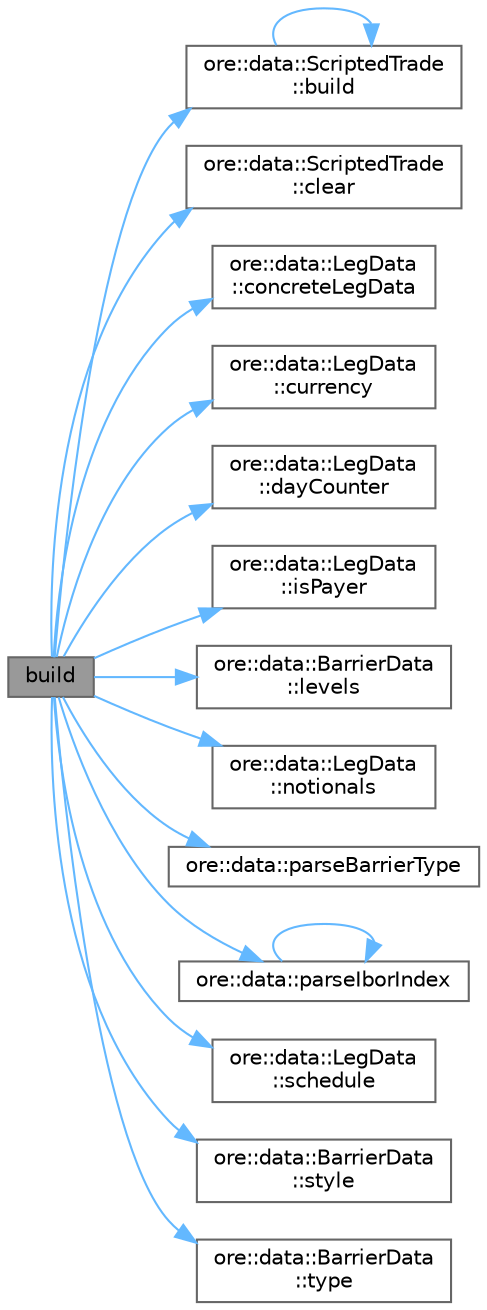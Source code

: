 digraph "build"
{
 // INTERACTIVE_SVG=YES
 // LATEX_PDF_SIZE
  bgcolor="transparent";
  edge [fontname=Helvetica,fontsize=10,labelfontname=Helvetica,labelfontsize=10];
  node [fontname=Helvetica,fontsize=10,shape=box,height=0.2,width=0.4];
  rankdir="LR";
  Node1 [label="build",height=0.2,width=0.4,color="gray40", fillcolor="grey60", style="filled", fontcolor="black",tooltip=" "];
  Node1 -> Node2 [color="steelblue1",style="solid"];
  Node2 [label="ore::data::ScriptedTrade\l::build",height=0.2,width=0.4,color="grey40", fillcolor="white", style="filled",URL="$classore_1_1data_1_1_scripted_trade.html#a9c636e31b77522b708a0b20e376209aa",tooltip=" "];
  Node2 -> Node2 [color="steelblue1",style="solid"];
  Node1 -> Node3 [color="steelblue1",style="solid"];
  Node3 [label="ore::data::ScriptedTrade\l::clear",height=0.2,width=0.4,color="grey40", fillcolor="white", style="filled",URL="$classore_1_1data_1_1_scripted_trade.html#ac8bb3912a3ce86b15842e79d0b421204",tooltip=" "];
  Node1 -> Node4 [color="steelblue1",style="solid"];
  Node4 [label="ore::data::LegData\l::concreteLegData",height=0.2,width=0.4,color="grey40", fillcolor="white", style="filled",URL="$classore_1_1data_1_1_leg_data.html#ab49abe83fe5704b61699ba315197f285",tooltip=" "];
  Node1 -> Node5 [color="steelblue1",style="solid"];
  Node5 [label="ore::data::LegData\l::currency",height=0.2,width=0.4,color="grey40", fillcolor="white", style="filled",URL="$classore_1_1data_1_1_leg_data.html#a14dac022d83c5fa9597e6344199a41b6",tooltip=" "];
  Node1 -> Node6 [color="steelblue1",style="solid"];
  Node6 [label="ore::data::LegData\l::dayCounter",height=0.2,width=0.4,color="grey40", fillcolor="white", style="filled",URL="$classore_1_1data_1_1_leg_data.html#ab59528a5949beca4ed9c060d58605afb",tooltip=" "];
  Node1 -> Node7 [color="steelblue1",style="solid"];
  Node7 [label="ore::data::LegData\l::isPayer",height=0.2,width=0.4,color="grey40", fillcolor="white", style="filled",URL="$classore_1_1data_1_1_leg_data.html#a49d5ef4ecab600807fc919eb14ba3513",tooltip=" "];
  Node1 -> Node8 [color="steelblue1",style="solid"];
  Node8 [label="ore::data::BarrierData\l::levels",height=0.2,width=0.4,color="grey40", fillcolor="white", style="filled",URL="$classore_1_1data_1_1_barrier_data.html#adf36fc42a1b0663a77133c9a5a7cef32",tooltip=" "];
  Node1 -> Node9 [color="steelblue1",style="solid"];
  Node9 [label="ore::data::LegData\l::notionals",height=0.2,width=0.4,color="grey40", fillcolor="white", style="filled",URL="$classore_1_1data_1_1_leg_data.html#ae2ab29deb3c2023559ce9413f534ba1f",tooltip=" "];
  Node1 -> Node10 [color="steelblue1",style="solid"];
  Node10 [label="ore::data::parseBarrierType",height=0.2,width=0.4,color="grey40", fillcolor="white", style="filled",URL="$group__utilities.html#gab90425924b36d115487ef18cc4578df6",tooltip="Convert std::string to QuantLib::BarrierType."];
  Node1 -> Node11 [color="steelblue1",style="solid"];
  Node11 [label="ore::data::parseIborIndex",height=0.2,width=0.4,color="grey40", fillcolor="white", style="filled",URL="$group__utilities.html#gac1ecdc5f20e7d73327bccd5f930f8782",tooltip="Convert std::string to QuantLib::IborIndex."];
  Node11 -> Node11 [color="steelblue1",style="solid"];
  Node1 -> Node12 [color="steelblue1",style="solid"];
  Node12 [label="ore::data::LegData\l::schedule",height=0.2,width=0.4,color="grey40", fillcolor="white", style="filled",URL="$classore_1_1data_1_1_leg_data.html#a24c383ad799dfb748a065154bbd2f352",tooltip=" "];
  Node1 -> Node13 [color="steelblue1",style="solid"];
  Node13 [label="ore::data::BarrierData\l::style",height=0.2,width=0.4,color="grey40", fillcolor="white", style="filled",URL="$classore_1_1data_1_1_barrier_data.html#ae143fa0dd11e454b02ab99b15a5f41e0",tooltip=" "];
  Node1 -> Node14 [color="steelblue1",style="solid"];
  Node14 [label="ore::data::BarrierData\l::type",height=0.2,width=0.4,color="grey40", fillcolor="white", style="filled",URL="$classore_1_1data_1_1_barrier_data.html#a4acb75b8abcd83a41915c116edbd003c",tooltip=" "];
}
